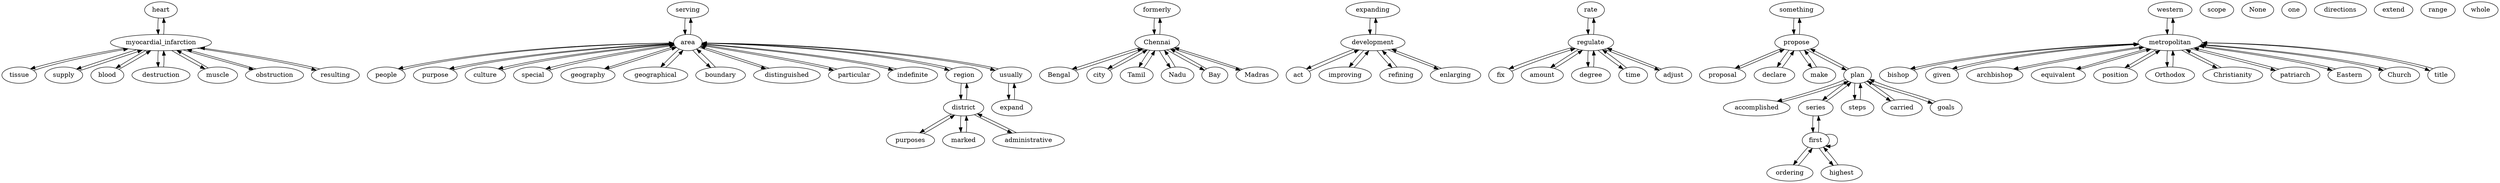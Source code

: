 digraph G {
heart;
serving;
formerly;
people;
expanding;
myocardial_infarction;
act;
purposes;
marked;
Bengal;
purpose;
culture;
rate;
tissue;
something;
western;
regulate;
bishop;
special;
geography;
city;
given;
Chennai;
improving;
metropolitan;
district;
area;
ordering;
archbishop;
fix;
supply;
accomplished;
amount;
geographical;
series;
scope;
boundary;
proposal;
Tamil;
Nadu;
development;
None;
refining;
degree;
propose;
equivalent;
time;
Bay;
steps;
distinguished;
position;
blood;
particular;
indefinite;
one;
directions;
enlarging;
expand;
destruction;
extend;
highest;
muscle;
carried;
obstruction;
administrative;
region;
Orthodox;
Christianity;
patriarch;
declare;
Eastern;
range;
adjust;
resulting;
goals;
Church;
usually;
title;
Madras;
first;
whole;
make;
plan;
heart -> myocardial_infarction;
serving -> area;
formerly -> Chennai;
people -> area;
expanding -> development;
myocardial_infarction -> heart;
myocardial_infarction -> supply;
myocardial_infarction -> obstruction;
myocardial_infarction -> tissue;
myocardial_infarction -> resulting;
myocardial_infarction -> blood;
myocardial_infarction -> muscle;
myocardial_infarction -> destruction;
act -> development;
purposes -> district;
marked -> district;
Bengal -> Chennai;
purpose -> area;
culture -> area;
rate -> regulate;
tissue -> myocardial_infarction;
something -> propose;
western -> metropolitan;
regulate -> degree;
regulate -> fix;
regulate -> rate;
regulate -> amount;
regulate -> adjust;
regulate -> time;
bishop -> metropolitan;
special -> area;
geography -> area;
city -> Chennai;
given -> metropolitan;
Chennai -> city;
Chennai -> formerly;
Chennai -> Madras;
Chennai -> Bengal;
Chennai -> Bay;
Chennai -> Tamil;
Chennai -> Nadu;
improving -> development;
metropolitan -> given;
metropolitan -> title;
metropolitan -> archbishop;
metropolitan -> equivalent;
metropolitan -> Orthodox;
metropolitan -> patriarch;
metropolitan -> Christianity;
metropolitan -> Eastern;
metropolitan -> western;
metropolitan -> Church;
metropolitan -> position;
metropolitan -> bishop;
district -> region;
district -> administrative;
district -> purposes;
district -> marked;
area -> serving;
area -> people;
area -> region;
area -> culture;
area -> purpose;
area -> geographical;
area -> particular;
area -> usually;
area -> boundary;
area -> indefinite;
area -> distinguished;
area -> special;
area -> geography;
ordering -> first;
archbishop -> metropolitan;
fix -> regulate;
supply -> myocardial_infarction;
accomplished -> plan;
amount -> regulate;
geographical -> area;
series -> plan;
series -> first;
boundary -> area;
proposal -> propose;
Tamil -> Chennai;
Nadu -> Chennai;
development -> improving;
development -> expanding;
development -> enlarging;
development -> refining;
development -> act;
refining -> development;
degree -> regulate;
propose -> declare;
propose -> make;
propose -> proposal;
propose -> something;
propose -> plan;
equivalent -> metropolitan;
time -> regulate;
Bay -> Chennai;
steps -> plan;
distinguished -> area;
position -> metropolitan;
blood -> myocardial_infarction;
particular -> area;
indefinite -> area;
enlarging -> development;
expand -> usually;
destruction -> myocardial_infarction;
highest -> first;
muscle -> myocardial_infarction;
carried -> plan;
obstruction -> myocardial_infarction;
administrative -> district;
region -> district;
region -> area;
Orthodox -> metropolitan;
Christianity -> metropolitan;
patriarch -> metropolitan;
declare -> propose;
Eastern -> metropolitan;
adjust -> regulate;
resulting -> myocardial_infarction;
goals -> plan;
Church -> metropolitan;
usually -> expand;
usually -> area;
title -> metropolitan;
Madras -> Chennai;
first -> ordering;
first -> series;
first -> highest;
first -> first;
make -> propose;
plan -> carried;
plan -> propose;
plan -> accomplished;
plan -> steps;
plan -> goals;
plan -> series;
}

